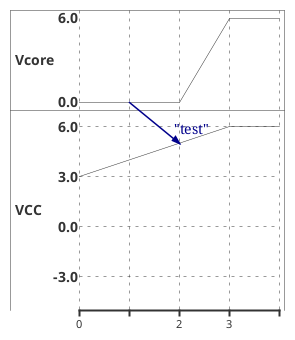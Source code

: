 {
  "sha1": "f1h5lfrz695243t3ev04usqgeacnaja",
  "insertion": {
    "when": "2024-06-01T09:03:05.407Z",
    "url": "https://forum.plantuml.net/11288/mixed-signal-timing-diagram?show=11369#c11369",
    "user": "plantuml@gmail.com"
  }
}
@startuml
analog "Vcore" as VDD
analog "VCC" between -4.5 and 6.5 as VCC
VCC ticks num on multiple 3
VCC is 200 pixels height

@0
VDD is 0
VCC is 3
@2
VDD is 0
@3
VDD is 6
VCC is 6
VDD@1 -> VCC@2 : "test"
@enduml
